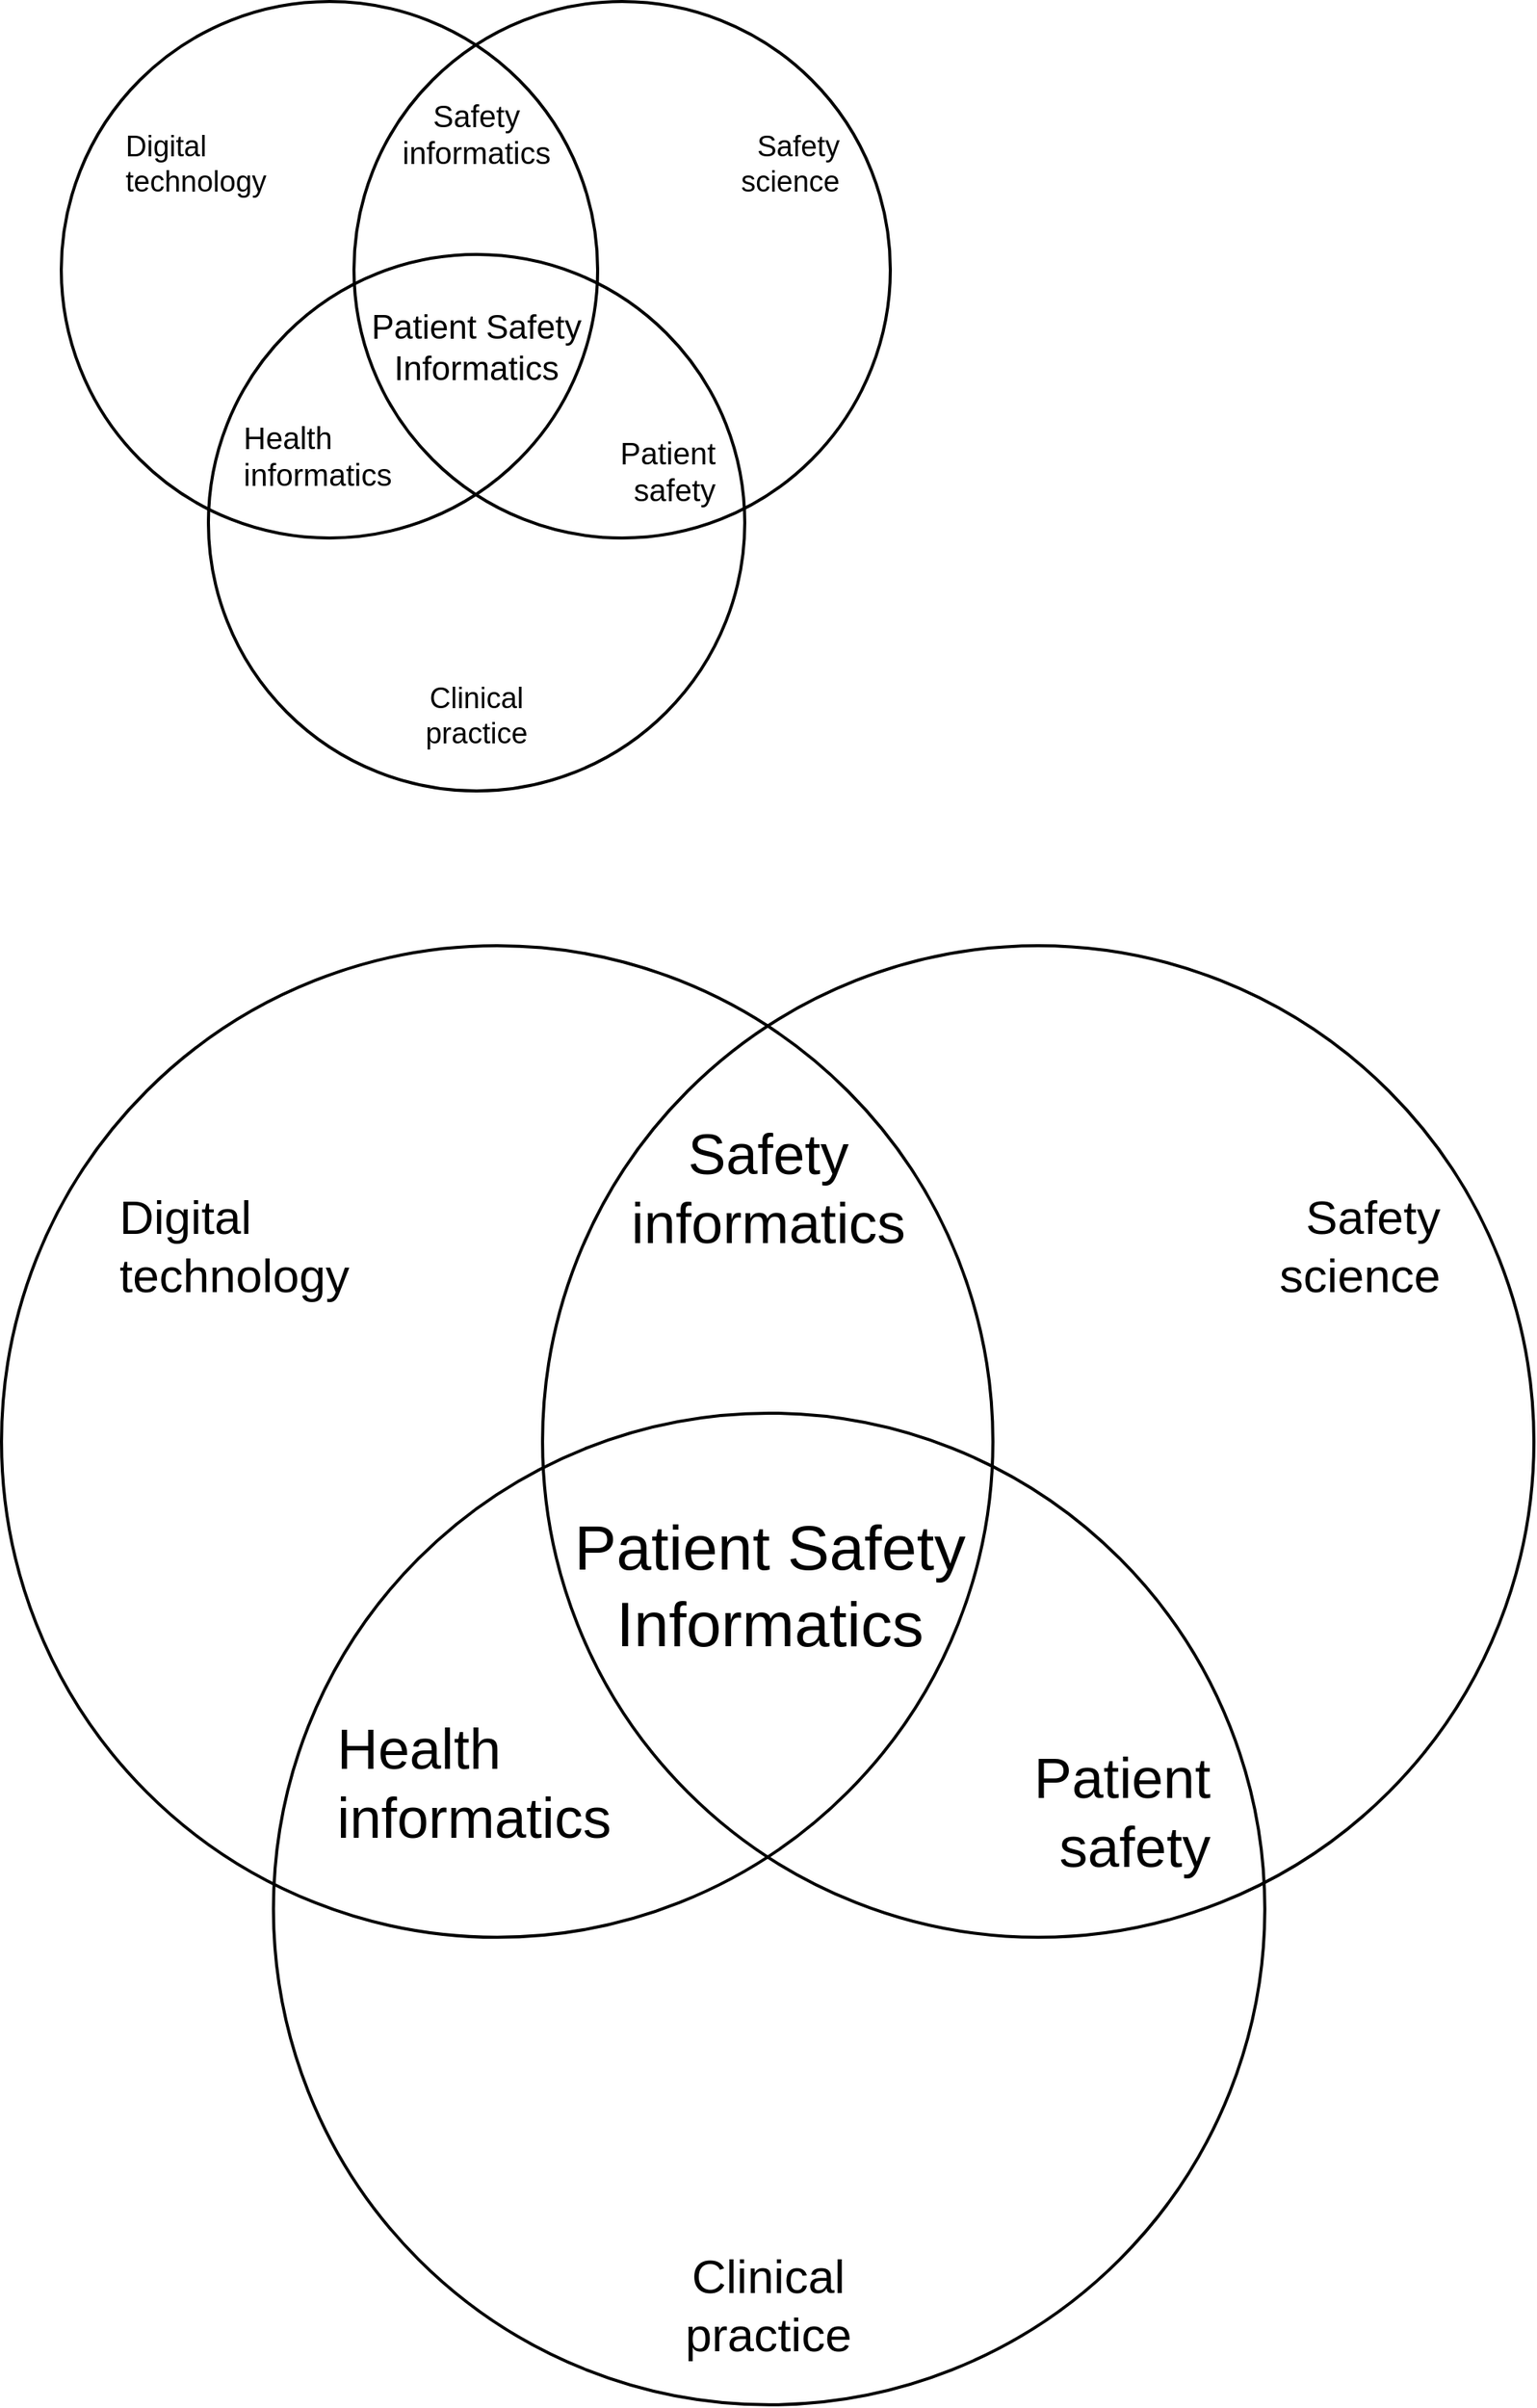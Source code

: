 <mxfile version="13.6.2" type="device"><diagram id="DCp_2xOsOYTvYzM-R8Ob" name="Page-1"><mxGraphModel dx="2194" dy="1377" grid="1" gridSize="10" guides="1" tooltips="1" connect="1" arrows="1" fold="1" page="1" pageScale="1" pageWidth="850" pageHeight="1100" math="0" shadow="0"><root><mxCell id="0"/><mxCell id="1" parent="0"/><mxCell id="h2T_dQ_iSGsSHSRkbZNQ-1" value="" style="group" parent="1" vertex="1" connectable="0"><mxGeometry x="129" y="124" width="541" height="515" as="geometry"/></mxCell><mxCell id="dsyM1QgVRb5KVZBiz3T8-1" value="" style="ellipse;whiteSpace=wrap;html=1;aspect=fixed;strokeWidth=2;fontColor=#333333;fillColor=none;" parent="h2T_dQ_iSGsSHSRkbZNQ-1" vertex="1"><mxGeometry width="350" height="350" as="geometry"/></mxCell><mxCell id="dsyM1QgVRb5KVZBiz3T8-2" value="" style="ellipse;whiteSpace=wrap;html=1;aspect=fixed;strokeWidth=2;fontColor=#333333;fillColor=none;" parent="h2T_dQ_iSGsSHSRkbZNQ-1" vertex="1"><mxGeometry x="191" width="350" height="350" as="geometry"/></mxCell><mxCell id="dsyM1QgVRb5KVZBiz3T8-3" value="" style="ellipse;whiteSpace=wrap;html=1;aspect=fixed;strokeWidth=2;fontColor=#333333;fillColor=none;" parent="h2T_dQ_iSGsSHSRkbZNQ-1" vertex="1"><mxGeometry x="96" y="165" width="350" height="350" as="geometry"/></mxCell><mxCell id="dsyM1QgVRb5KVZBiz3T8-7" value="&lt;font style=&quot;font-size: 22px&quot;&gt;Patient Safety&lt;br&gt;Informatics&lt;/font&gt;" style="text;html=1;strokeColor=none;fillColor=none;align=center;verticalAlign=middle;whiteSpace=wrap;rounded=0;" parent="h2T_dQ_iSGsSHSRkbZNQ-1" vertex="1"><mxGeometry x="197.25" y="206" width="147.5" height="40" as="geometry"/></mxCell><mxCell id="dsyM1QgVRb5KVZBiz3T8-8" value="&lt;span style=&quot;font-size: 20px;&quot;&gt;Patient safety&lt;/span&gt;" style="text;html=1;strokeColor=none;fillColor=none;align=right;verticalAlign=middle;whiteSpace=wrap;rounded=0;fontSize=20;" parent="h2T_dQ_iSGsSHSRkbZNQ-1" vertex="1"><mxGeometry x="311.75" y="286" width="116.5" height="40" as="geometry"/></mxCell><mxCell id="dsyM1QgVRb5KVZBiz3T8-9" value="&lt;span style=&quot;font-size: 20px;&quot;&gt;Health informatics&lt;/span&gt;" style="text;html=1;strokeColor=none;fillColor=none;align=left;verticalAlign=middle;whiteSpace=wrap;rounded=0;fontSize=20;" parent="h2T_dQ_iSGsSHSRkbZNQ-1" vertex="1"><mxGeometry x="117.25" y="276" width="107.5" height="40" as="geometry"/></mxCell><mxCell id="dsyM1QgVRb5KVZBiz3T8-10" value="&lt;font style=&quot;font-size: 20px;&quot;&gt;Safety&lt;br style=&quot;font-size: 20px;&quot;&gt;informatics&lt;/font&gt;" style="text;html=1;strokeColor=none;fillColor=none;align=center;verticalAlign=middle;whiteSpace=wrap;rounded=0;fontSize=20;" parent="h2T_dQ_iSGsSHSRkbZNQ-1" vertex="1"><mxGeometry x="212.25" y="66" width="117.5" height="40" as="geometry"/></mxCell><mxCell id="dsyM1QgVRb5KVZBiz3T8-11" value="&lt;font style=&quot;font-size: 19px&quot;&gt;Clinical&lt;br&gt;practice&lt;br&gt;&lt;/font&gt;" style="text;html=1;strokeColor=none;fillColor=none;align=center;verticalAlign=middle;whiteSpace=wrap;rounded=0;fontSize=19;" parent="h2T_dQ_iSGsSHSRkbZNQ-1" vertex="1"><mxGeometry x="212.25" y="446" width="117.5" height="40" as="geometry"/></mxCell><mxCell id="dsyM1QgVRb5KVZBiz3T8-12" value="&lt;span style=&quot;font-size: 19px&quot;&gt;Safety&lt;br&gt;&lt;div&gt;&lt;span&gt;science&lt;/span&gt;&lt;/div&gt;&lt;/span&gt;" style="text;html=1;strokeColor=none;fillColor=none;align=right;verticalAlign=middle;whiteSpace=wrap;rounded=0;fontSize=19;" parent="h2T_dQ_iSGsSHSRkbZNQ-1" vertex="1"><mxGeometry x="421" y="86" width="89" height="40" as="geometry"/></mxCell><mxCell id="dsyM1QgVRb5KVZBiz3T8-13" value="&lt;div style=&quot;text-align: left; font-size: 19px;&quot;&gt;&lt;span style=&quot;font-size: 19px;&quot;&gt;Digital technology&lt;/span&gt;&lt;/div&gt;" style="text;html=1;strokeColor=none;fillColor=none;align=center;verticalAlign=middle;whiteSpace=wrap;rounded=0;fontSize=19;" parent="h2T_dQ_iSGsSHSRkbZNQ-1" vertex="1"><mxGeometry x="41" y="86" width="117.5" height="40" as="geometry"/></mxCell><mxCell id="h2T_dQ_iSGsSHSRkbZNQ-2" value="" style="group;aspect=fixed;" parent="1" vertex="1" connectable="0"><mxGeometry x="90" y="740" width="1000" height="951.91" as="geometry"/></mxCell><mxCell id="h2T_dQ_iSGsSHSRkbZNQ-3" value="" style="ellipse;whiteSpace=wrap;html=1;aspect=fixed;strokeWidth=2;fontColor=#333333;fillColor=none;" parent="h2T_dQ_iSGsSHSRkbZNQ-2" vertex="1"><mxGeometry width="646.928" height="646.928" as="geometry"/></mxCell><mxCell id="h2T_dQ_iSGsSHSRkbZNQ-4" value="" style="ellipse;whiteSpace=wrap;html=1;aspect=fixed;strokeWidth=2;fontColor=#333333;fillColor=none;" parent="h2T_dQ_iSGsSHSRkbZNQ-2" vertex="1"><mxGeometry x="353.05" width="646.928" height="646.928" as="geometry"/></mxCell><mxCell id="h2T_dQ_iSGsSHSRkbZNQ-5" value="" style="ellipse;whiteSpace=wrap;html=1;aspect=fixed;strokeWidth=2;fontColor=#333333;fillColor=none;" parent="h2T_dQ_iSGsSHSRkbZNQ-2" vertex="1"><mxGeometry x="177.449" y="304.981" width="646.928" height="646.928" as="geometry"/></mxCell><mxCell id="h2T_dQ_iSGsSHSRkbZNQ-6" value="&lt;font style=&quot;font-size: 41px;&quot;&gt;Patient Safety&lt;br style=&quot;font-size: 41px;&quot;&gt;Informatics&lt;/font&gt;" style="text;html=1;strokeColor=none;fillColor=none;align=center;verticalAlign=middle;whiteSpace=wrap;rounded=0;fontSize=41;" parent="h2T_dQ_iSGsSHSRkbZNQ-2" vertex="1"><mxGeometry x="364.603" y="380.764" width="272.643" height="73.935" as="geometry"/></mxCell><mxCell id="h2T_dQ_iSGsSHSRkbZNQ-7" value="&lt;span style=&quot;font-size: 37px;&quot;&gt;Patient safety&lt;/span&gt;" style="text;html=1;strokeColor=none;fillColor=none;align=right;verticalAlign=middle;whiteSpace=wrap;rounded=0;fontSize=37;" parent="h2T_dQ_iSGsSHSRkbZNQ-2" vertex="1"><mxGeometry x="576.248" y="528.634" width="215.342" height="73.935" as="geometry"/></mxCell><mxCell id="h2T_dQ_iSGsSHSRkbZNQ-8" value="&lt;span style=&quot;font-size: 37px;&quot;&gt;Health informatics&lt;/span&gt;" style="text;html=1;strokeColor=none;fillColor=none;align=left;verticalAlign=middle;whiteSpace=wrap;rounded=0;fontSize=37;" parent="h2T_dQ_iSGsSHSRkbZNQ-2" vertex="1"><mxGeometry x="216.728" y="510.15" width="198.706" height="73.935" as="geometry"/></mxCell><mxCell id="h2T_dQ_iSGsSHSRkbZNQ-9" value="&lt;font style=&quot;font-size: 37px;&quot;&gt;Safety&lt;br style=&quot;font-size: 37px;&quot;&gt;informatics&lt;/font&gt;" style="text;html=1;strokeColor=none;fillColor=none;align=center;verticalAlign=middle;whiteSpace=wrap;rounded=0;fontSize=37;" parent="h2T_dQ_iSGsSHSRkbZNQ-2" vertex="1"><mxGeometry x="392.329" y="121.992" width="217.19" height="73.935" as="geometry"/></mxCell><mxCell id="h2T_dQ_iSGsSHSRkbZNQ-10" value="&lt;font style=&quot;font-size: 31px&quot;&gt;Clinical&lt;br&gt;practice&lt;br&gt;&lt;/font&gt;" style="text;html=1;strokeColor=none;fillColor=none;align=center;verticalAlign=middle;whiteSpace=wrap;rounded=0;fontSize=31;" parent="h2T_dQ_iSGsSHSRkbZNQ-2" vertex="1"><mxGeometry x="392.329" y="850.003" width="217.19" height="73.935" as="geometry"/></mxCell><mxCell id="h2T_dQ_iSGsSHSRkbZNQ-11" value="&lt;div style=&quot;text-align: right&quot;&gt;&lt;span&gt;Safety&lt;/span&gt;&lt;/div&gt;&lt;span style=&quot;font-size: 31px&quot;&gt;&lt;div style=&quot;text-align: right&quot;&gt;&lt;span&gt;science&lt;/span&gt;&lt;/div&gt;&lt;/span&gt;" style="text;html=1;strokeColor=none;fillColor=none;align=center;verticalAlign=middle;whiteSpace=wrap;rounded=0;fontSize=31;" parent="h2T_dQ_iSGsSHSRkbZNQ-2" vertex="1"><mxGeometry x="778.189" y="158.96" width="217.19" height="73.935" as="geometry"/></mxCell><mxCell id="h2T_dQ_iSGsSHSRkbZNQ-12" value="&lt;div style=&quot;text-align: left; font-size: 31px;&quot;&gt;&lt;span style=&quot;font-size: 31px;&quot;&gt;Digital technology&lt;/span&gt;&lt;/div&gt;" style="text;html=1;strokeColor=none;fillColor=none;align=center;verticalAlign=middle;whiteSpace=wrap;rounded=0;fontSize=31;" parent="h2T_dQ_iSGsSHSRkbZNQ-2" vertex="1"><mxGeometry x="75.786" y="158.96" width="217.19" height="73.935" as="geometry"/></mxCell></root></mxGraphModel></diagram></mxfile>